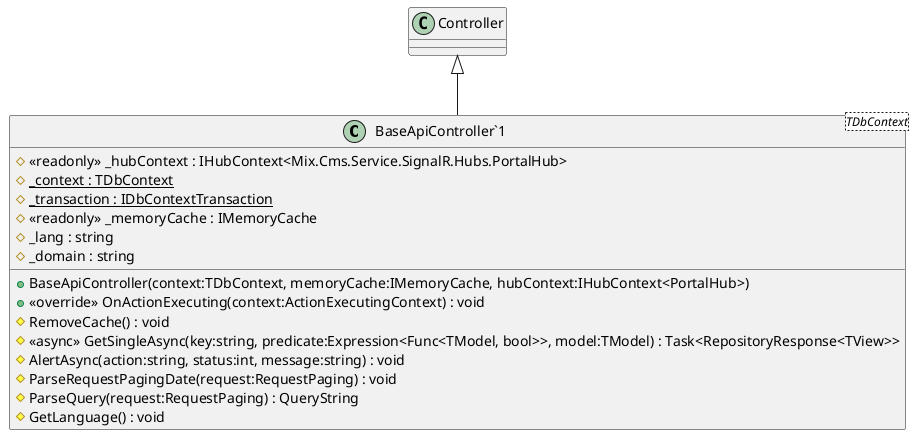 @startuml
class "BaseApiController`1"<TDbContext> {
    # <<readonly>> _hubContext : IHubContext<Mix.Cms.Service.SignalR.Hubs.PortalHub>
    # {static} _context : TDbContext
    # {static} _transaction : IDbContextTransaction
    # <<readonly>> _memoryCache : IMemoryCache
    # _lang : string
    # _domain : string
    + BaseApiController(context:TDbContext, memoryCache:IMemoryCache, hubContext:IHubContext<PortalHub>)
    + <<override>> OnActionExecuting(context:ActionExecutingContext) : void
    # RemoveCache() : void
    # <<async>> GetSingleAsync(key:string, predicate:Expression<Func<TModel, bool>>, model:TModel) : Task<RepositoryResponse<TView>>
    # AlertAsync(action:string, status:int, message:string) : void
    # ParseRequestPagingDate(request:RequestPaging) : void
    # ParseQuery(request:RequestPaging) : QueryString
    # GetLanguage() : void
}
Controller <|-- "BaseApiController`1"
@enduml
